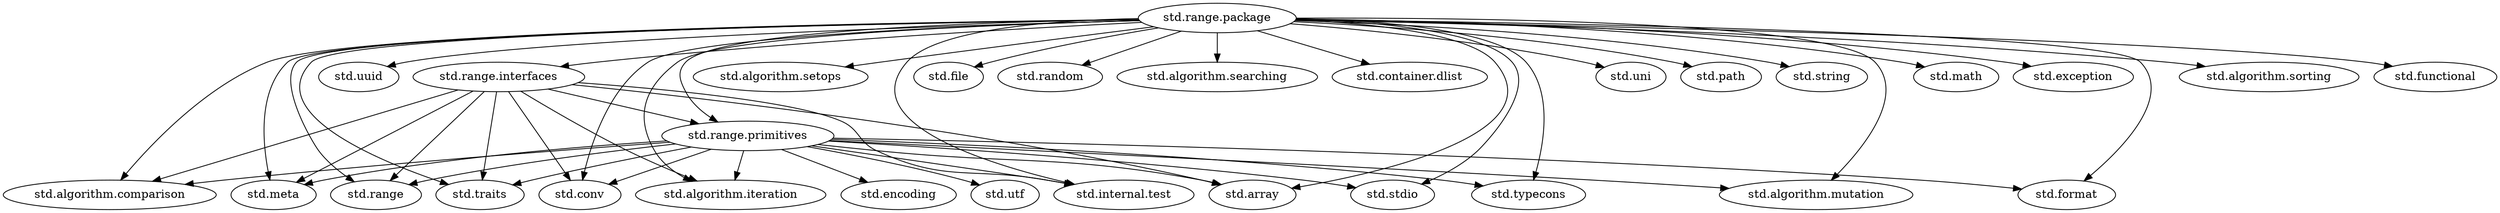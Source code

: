 digraph g{
"std.range.primitives" -> "std.algorithm.comparison" ;
"std.range.interfaces" -> "std.meta" ;
"std.range.package" -> "std.uuid" ;
"std.range.package" -> "std.conv" ;
"std.range.interfaces" -> "std.range" ;
"std.range.package" -> "std.stdio" ;
"std.range.interfaces" -> "std.algorithm.iteration" ;
"std.range.primitives" -> "std.stdio" ;
"std.range.package" -> "std.range.interfaces" ;
"std.range.package" -> "std.algorithm.setops" ;
"std.range.package" -> "std.algorithm.comparison" ;
"std.range.interfaces" -> "std.array" ;
"std.range.package" -> "std.file" ;
"std.range.package" -> "std.random" ;
"std.range.package" -> "std.algorithm.searching" ;
"std.range.package" -> "std.container.dlist" ;
"std.range.primitives" -> "std.meta" ;
"std.range.interfaces" -> "std.range.primitives" ;
"std.range.primitives" -> "std.typecons" ;
"std.range.package" -> "std.array" ;
"std.range.interfaces" -> "std.traits" ;
"std.range.package" -> "std.algorithm.mutation" ;
"std.range.package" -> "std.range" ;
"std.range.package" -> "std.uni" ;
"std.range.interfaces" -> "std.algorithm.comparison" ;
"std.range.package" -> "std.range.primitives" ;
"std.range.primitives" -> "std.algorithm.iteration" ;
"std.range.primitives" -> "std.array" ;
"std.range.package" -> "std.path" ;
"std.range.package" -> "std.string" ;
"std.range.package" -> "std.meta" ;
"std.range.package" -> "std.format" ;
"std.range.primitives" -> "std.algorithm.mutation" ;
"std.range.package" -> "std.math" ;
"std.range.primitives" -> "std.utf" ;
"std.range.primitives" -> "std.format" ;
"std.range.package" -> "std.exception" ;
"std.range.interfaces" -> "std.internal.test" ;
"std.range.primitives" -> "std.conv" ;
"std.range.package" -> "std.typecons" ;
"std.range.package" -> "std.algorithm.sorting" ;
"std.range.package" -> "std.functional" ;
"std.range.primitives" -> "std.range" ;
"std.range.package" -> "std.internal.test" ;
"std.range.primitives" -> "std.internal.test" ;
"std.range.primitives" -> "std.traits" ;
"std.range.primitives" -> "std.encoding" ;
"std.range.interfaces" -> "std.conv" ;
"std.range.package" -> "std.algorithm.iteration" ;
"std.range.package" -> "std.traits" ;
}
